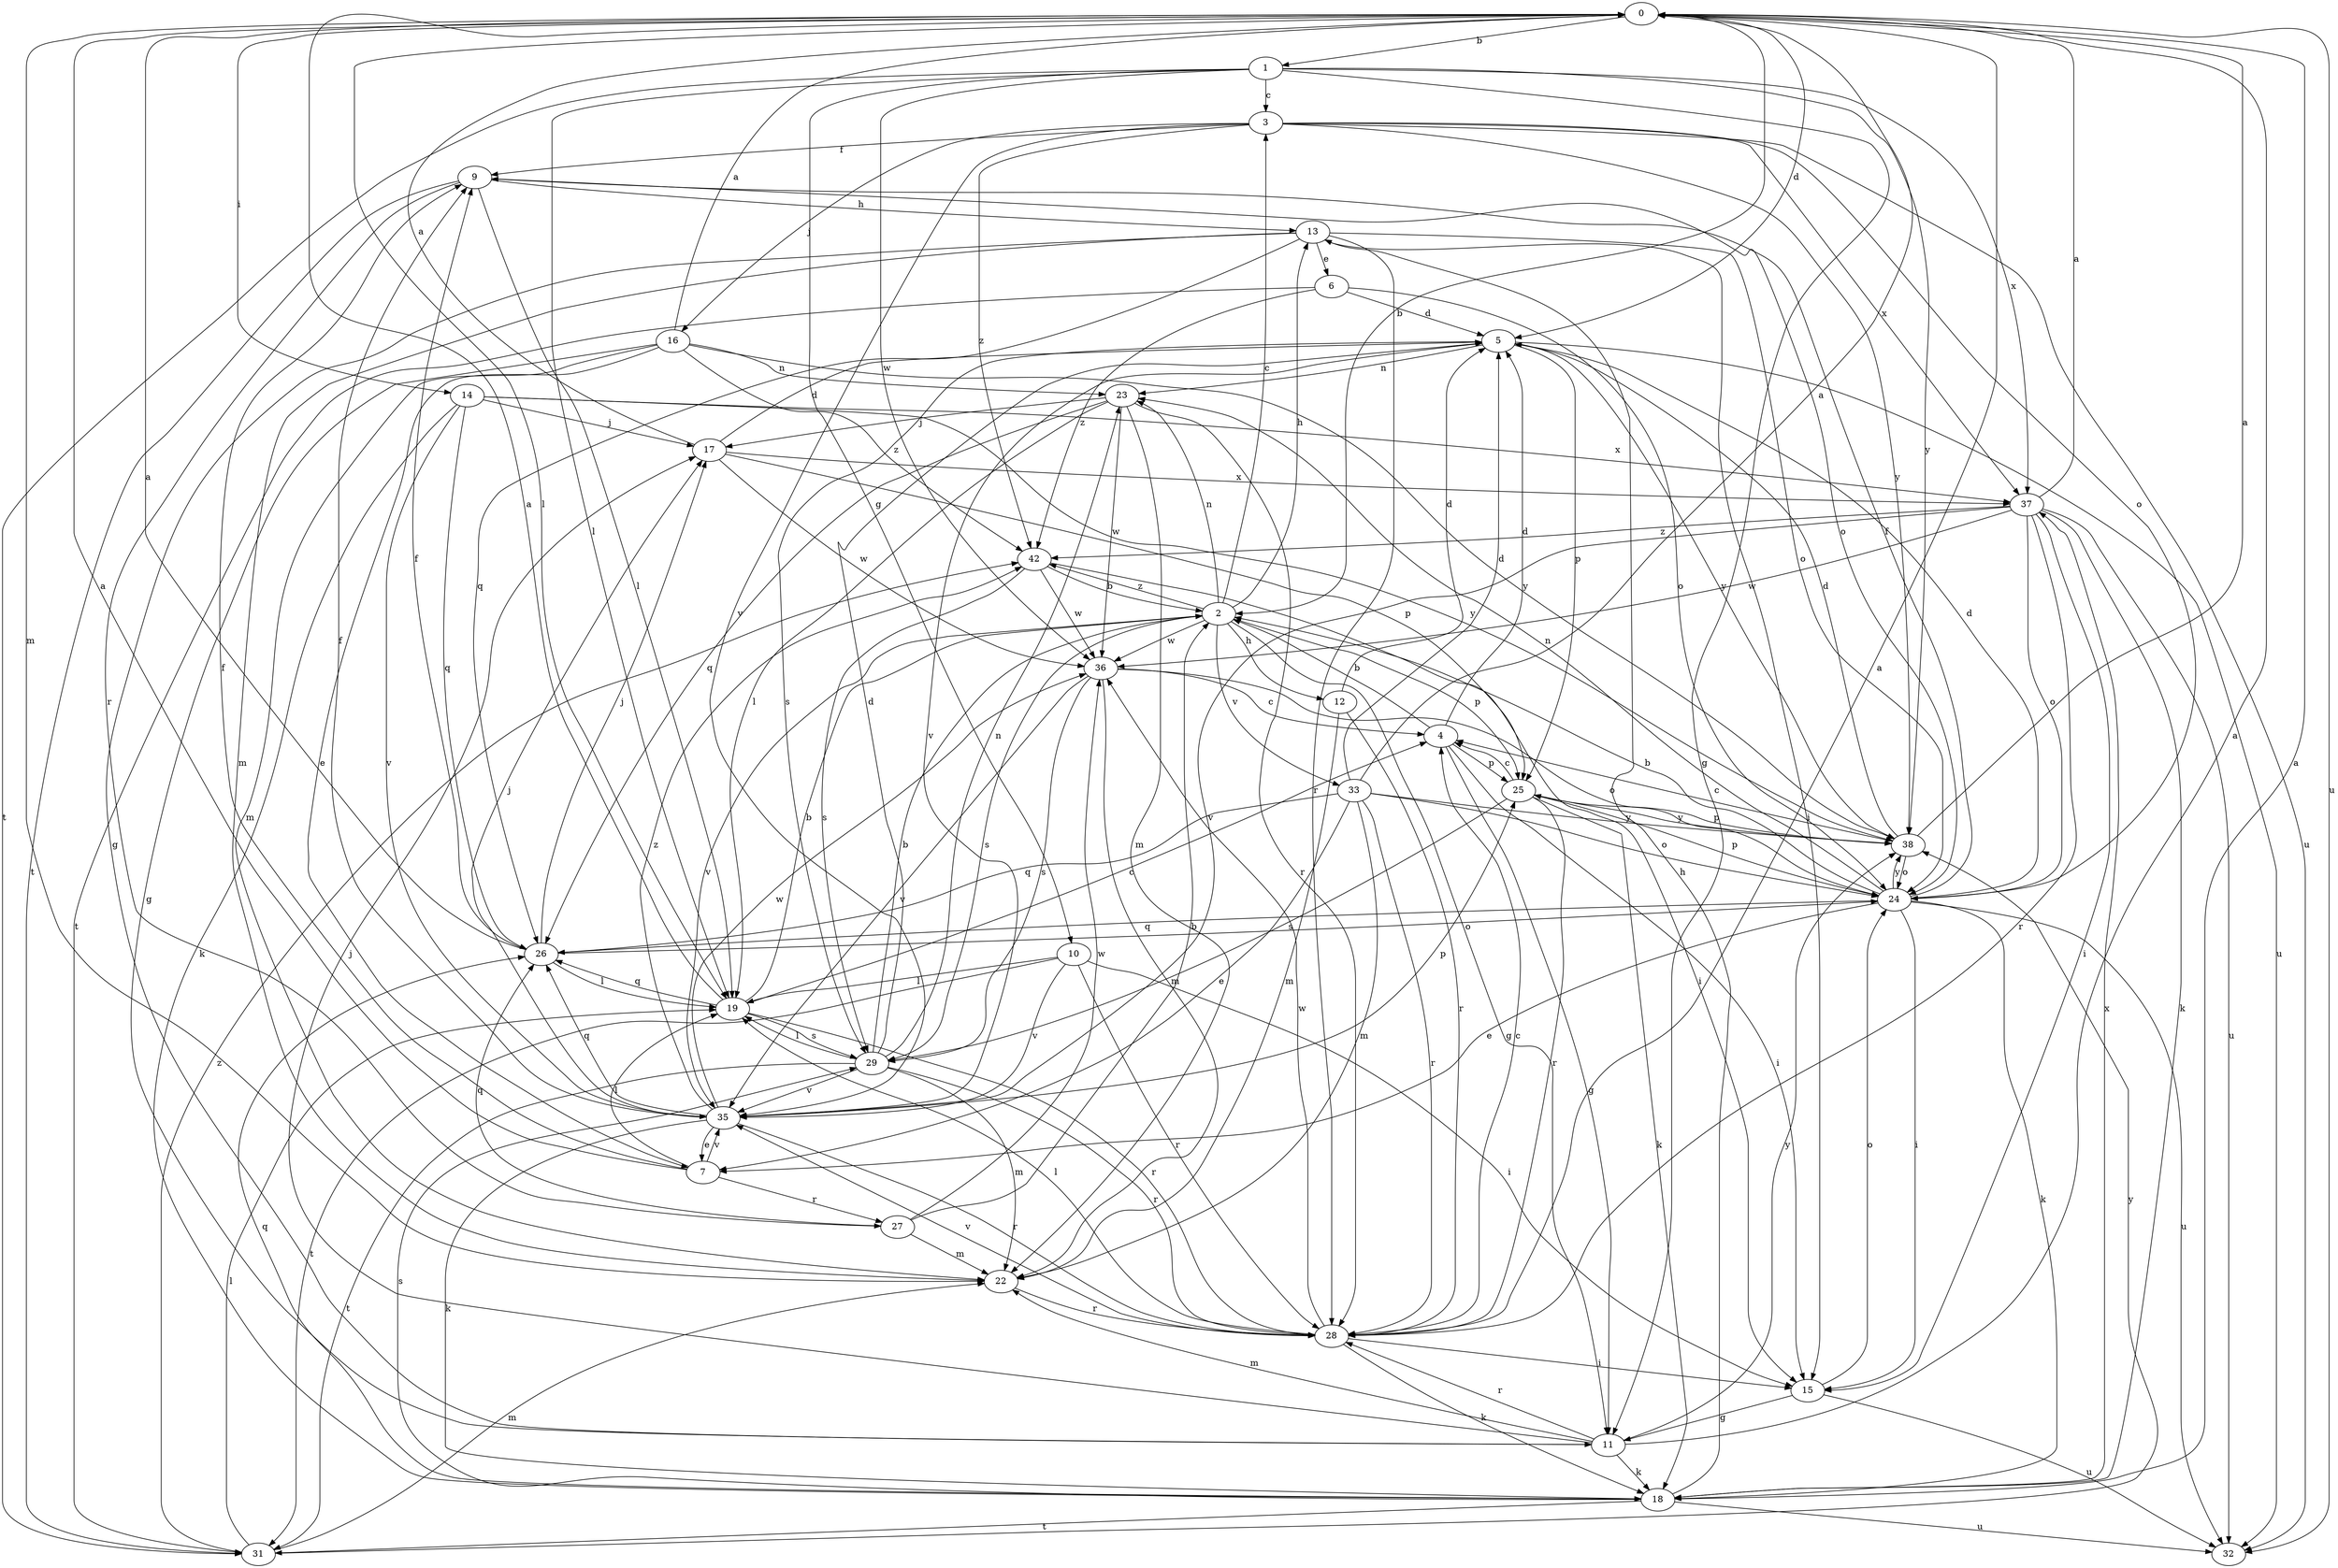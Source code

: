 strict digraph  {
0;
1;
2;
3;
4;
5;
6;
7;
9;
10;
11;
12;
13;
14;
15;
16;
17;
18;
19;
22;
23;
24;
25;
26;
27;
28;
29;
31;
32;
33;
35;
36;
37;
38;
42;
0 -> 1  [label=b];
0 -> 2  [label=b];
0 -> 5  [label=d];
0 -> 14  [label=i];
0 -> 19  [label=l];
0 -> 22  [label=m];
0 -> 32  [label=u];
1 -> 3  [label=c];
1 -> 10  [label=g];
1 -> 11  [label=g];
1 -> 19  [label=l];
1 -> 31  [label=t];
1 -> 36  [label=w];
1 -> 37  [label=x];
1 -> 38  [label=y];
2 -> 3  [label=c];
2 -> 11  [label=g];
2 -> 12  [label=h];
2 -> 13  [label=h];
2 -> 23  [label=n];
2 -> 25  [label=p];
2 -> 29  [label=s];
2 -> 33  [label=v];
2 -> 35  [label=v];
2 -> 36  [label=w];
2 -> 42  [label=z];
3 -> 9  [label=f];
3 -> 16  [label=j];
3 -> 24  [label=o];
3 -> 32  [label=u];
3 -> 35  [label=v];
3 -> 37  [label=x];
3 -> 38  [label=y];
3 -> 42  [label=z];
4 -> 2  [label=b];
4 -> 5  [label=d];
4 -> 11  [label=g];
4 -> 15  [label=i];
4 -> 25  [label=p];
5 -> 23  [label=n];
5 -> 25  [label=p];
5 -> 29  [label=s];
5 -> 32  [label=u];
5 -> 35  [label=v];
5 -> 38  [label=y];
6 -> 5  [label=d];
6 -> 24  [label=o];
6 -> 31  [label=t];
6 -> 42  [label=z];
7 -> 0  [label=a];
7 -> 9  [label=f];
7 -> 19  [label=l];
7 -> 27  [label=r];
7 -> 35  [label=v];
9 -> 13  [label=h];
9 -> 19  [label=l];
9 -> 24  [label=o];
9 -> 27  [label=r];
9 -> 31  [label=t];
10 -> 15  [label=i];
10 -> 19  [label=l];
10 -> 28  [label=r];
10 -> 31  [label=t];
10 -> 35  [label=v];
11 -> 0  [label=a];
11 -> 17  [label=j];
11 -> 18  [label=k];
11 -> 22  [label=m];
11 -> 28  [label=r];
11 -> 38  [label=y];
12 -> 5  [label=d];
12 -> 22  [label=m];
12 -> 28  [label=r];
13 -> 6  [label=e];
13 -> 11  [label=g];
13 -> 15  [label=i];
13 -> 22  [label=m];
13 -> 24  [label=o];
13 -> 26  [label=q];
13 -> 28  [label=r];
14 -> 17  [label=j];
14 -> 18  [label=k];
14 -> 26  [label=q];
14 -> 35  [label=v];
14 -> 37  [label=x];
14 -> 38  [label=y];
15 -> 11  [label=g];
15 -> 24  [label=o];
15 -> 32  [label=u];
16 -> 0  [label=a];
16 -> 7  [label=e];
16 -> 11  [label=g];
16 -> 22  [label=m];
16 -> 23  [label=n];
16 -> 38  [label=y];
16 -> 42  [label=z];
17 -> 0  [label=a];
17 -> 5  [label=d];
17 -> 25  [label=p];
17 -> 36  [label=w];
17 -> 37  [label=x];
18 -> 0  [label=a];
18 -> 13  [label=h];
18 -> 26  [label=q];
18 -> 29  [label=s];
18 -> 31  [label=t];
18 -> 32  [label=u];
18 -> 37  [label=x];
19 -> 0  [label=a];
19 -> 2  [label=b];
19 -> 4  [label=c];
19 -> 26  [label=q];
19 -> 28  [label=r];
19 -> 29  [label=s];
22 -> 28  [label=r];
23 -> 17  [label=j];
23 -> 19  [label=l];
23 -> 22  [label=m];
23 -> 26  [label=q];
23 -> 28  [label=r];
23 -> 36  [label=w];
24 -> 2  [label=b];
24 -> 5  [label=d];
24 -> 7  [label=e];
24 -> 9  [label=f];
24 -> 15  [label=i];
24 -> 18  [label=k];
24 -> 23  [label=n];
24 -> 25  [label=p];
24 -> 26  [label=q];
24 -> 32  [label=u];
24 -> 38  [label=y];
25 -> 4  [label=c];
25 -> 18  [label=k];
25 -> 28  [label=r];
25 -> 29  [label=s];
25 -> 38  [label=y];
26 -> 0  [label=a];
26 -> 9  [label=f];
26 -> 17  [label=j];
26 -> 19  [label=l];
26 -> 24  [label=o];
27 -> 2  [label=b];
27 -> 22  [label=m];
27 -> 26  [label=q];
27 -> 36  [label=w];
28 -> 0  [label=a];
28 -> 4  [label=c];
28 -> 15  [label=i];
28 -> 18  [label=k];
28 -> 19  [label=l];
28 -> 35  [label=v];
28 -> 36  [label=w];
29 -> 2  [label=b];
29 -> 5  [label=d];
29 -> 19  [label=l];
29 -> 22  [label=m];
29 -> 23  [label=n];
29 -> 28  [label=r];
29 -> 31  [label=t];
29 -> 35  [label=v];
31 -> 19  [label=l];
31 -> 22  [label=m];
31 -> 38  [label=y];
31 -> 42  [label=z];
33 -> 0  [label=a];
33 -> 5  [label=d];
33 -> 7  [label=e];
33 -> 22  [label=m];
33 -> 24  [label=o];
33 -> 26  [label=q];
33 -> 28  [label=r];
33 -> 38  [label=y];
35 -> 7  [label=e];
35 -> 9  [label=f];
35 -> 17  [label=j];
35 -> 18  [label=k];
35 -> 25  [label=p];
35 -> 26  [label=q];
35 -> 28  [label=r];
35 -> 36  [label=w];
35 -> 42  [label=z];
36 -> 4  [label=c];
36 -> 22  [label=m];
36 -> 24  [label=o];
36 -> 29  [label=s];
36 -> 35  [label=v];
37 -> 0  [label=a];
37 -> 15  [label=i];
37 -> 18  [label=k];
37 -> 24  [label=o];
37 -> 28  [label=r];
37 -> 32  [label=u];
37 -> 35  [label=v];
37 -> 36  [label=w];
37 -> 42  [label=z];
38 -> 0  [label=a];
38 -> 4  [label=c];
38 -> 5  [label=d];
38 -> 24  [label=o];
38 -> 25  [label=p];
42 -> 2  [label=b];
42 -> 15  [label=i];
42 -> 29  [label=s];
42 -> 36  [label=w];
}
